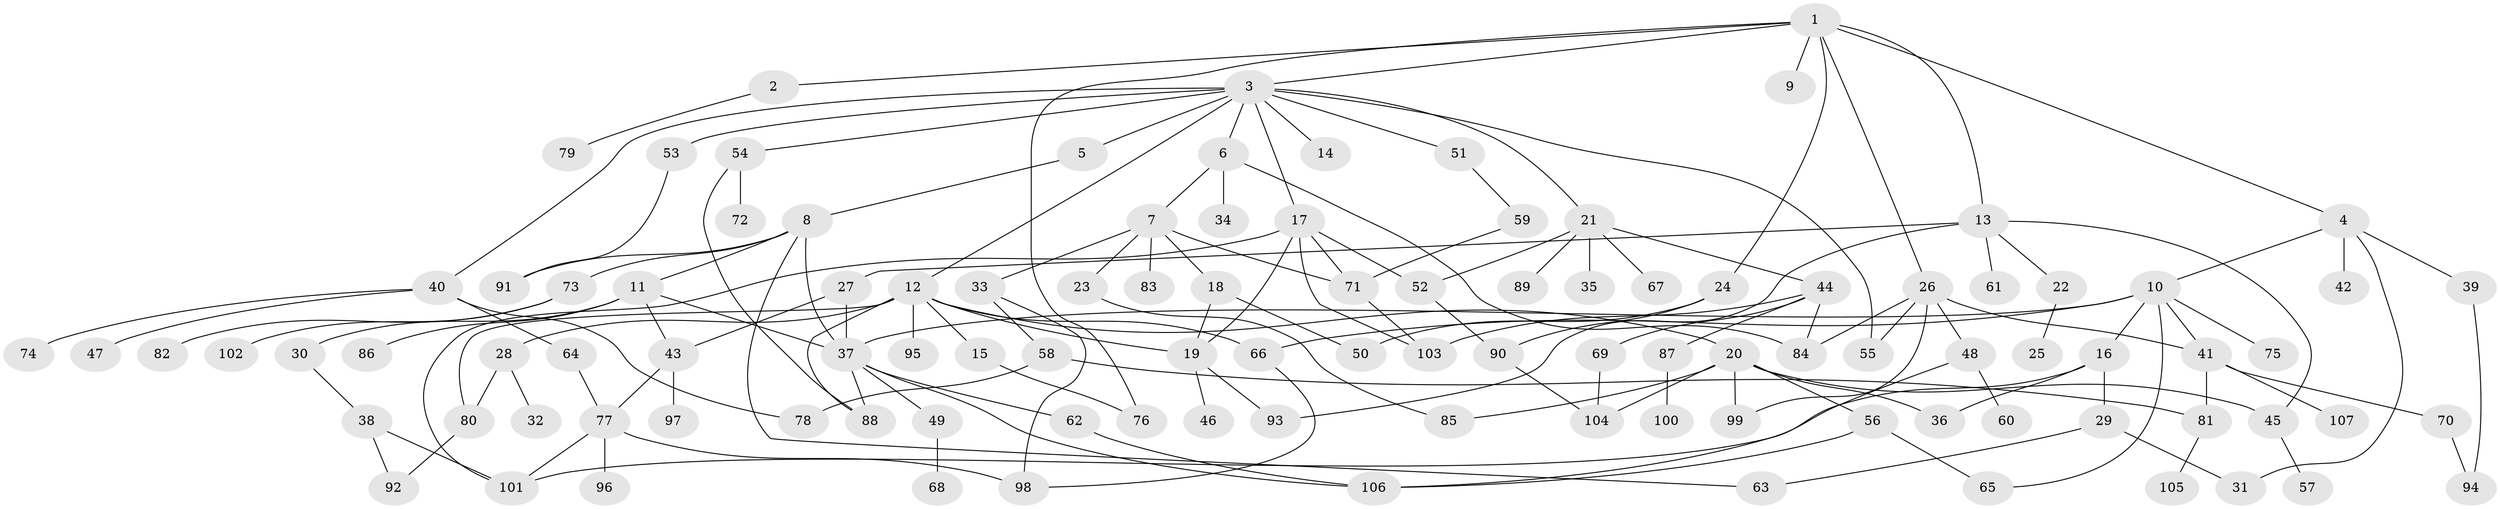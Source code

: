 // Generated by graph-tools (version 1.1) at 2025/13/03/09/25 04:13:26]
// undirected, 107 vertices, 152 edges
graph export_dot {
graph [start="1"]
  node [color=gray90,style=filled];
  1;
  2;
  3;
  4;
  5;
  6;
  7;
  8;
  9;
  10;
  11;
  12;
  13;
  14;
  15;
  16;
  17;
  18;
  19;
  20;
  21;
  22;
  23;
  24;
  25;
  26;
  27;
  28;
  29;
  30;
  31;
  32;
  33;
  34;
  35;
  36;
  37;
  38;
  39;
  40;
  41;
  42;
  43;
  44;
  45;
  46;
  47;
  48;
  49;
  50;
  51;
  52;
  53;
  54;
  55;
  56;
  57;
  58;
  59;
  60;
  61;
  62;
  63;
  64;
  65;
  66;
  67;
  68;
  69;
  70;
  71;
  72;
  73;
  74;
  75;
  76;
  77;
  78;
  79;
  80;
  81;
  82;
  83;
  84;
  85;
  86;
  87;
  88;
  89;
  90;
  91;
  92;
  93;
  94;
  95;
  96;
  97;
  98;
  99;
  100;
  101;
  102;
  103;
  104;
  105;
  106;
  107;
  1 -- 2;
  1 -- 3;
  1 -- 4;
  1 -- 9;
  1 -- 13;
  1 -- 24;
  1 -- 26;
  1 -- 76;
  2 -- 79;
  3 -- 5;
  3 -- 6;
  3 -- 12;
  3 -- 14;
  3 -- 17;
  3 -- 21;
  3 -- 40;
  3 -- 51;
  3 -- 53;
  3 -- 54;
  3 -- 55;
  4 -- 10;
  4 -- 31;
  4 -- 39;
  4 -- 42;
  5 -- 8;
  6 -- 7;
  6 -- 34;
  6 -- 84;
  7 -- 18;
  7 -- 23;
  7 -- 33;
  7 -- 83;
  7 -- 71;
  8 -- 11;
  8 -- 63;
  8 -- 73;
  8 -- 91;
  8 -- 37;
  10 -- 16;
  10 -- 65;
  10 -- 66;
  10 -- 75;
  10 -- 41;
  10 -- 37;
  11 -- 30;
  11 -- 37;
  11 -- 86;
  11 -- 43;
  12 -- 15;
  12 -- 20;
  12 -- 28;
  12 -- 80;
  12 -- 95;
  12 -- 66;
  12 -- 88;
  12 -- 19;
  13 -- 22;
  13 -- 27;
  13 -- 45;
  13 -- 61;
  13 -- 93;
  15 -- 76;
  16 -- 29;
  16 -- 101;
  16 -- 36;
  17 -- 52;
  17 -- 103;
  17 -- 19;
  17 -- 101;
  17 -- 71;
  18 -- 19;
  18 -- 50;
  19 -- 46;
  19 -- 93;
  20 -- 36;
  20 -- 56;
  20 -- 85;
  20 -- 99;
  20 -- 45;
  20 -- 104;
  21 -- 35;
  21 -- 44;
  21 -- 67;
  21 -- 89;
  21 -- 52;
  22 -- 25;
  23 -- 85;
  24 -- 90;
  24 -- 50;
  26 -- 41;
  26 -- 48;
  26 -- 55;
  26 -- 99;
  26 -- 84;
  27 -- 43;
  27 -- 37;
  28 -- 32;
  28 -- 80;
  29 -- 63;
  29 -- 31;
  30 -- 38;
  33 -- 58;
  33 -- 98;
  37 -- 49;
  37 -- 62;
  37 -- 106;
  37 -- 88;
  38 -- 101;
  38 -- 92;
  39 -- 94;
  40 -- 47;
  40 -- 64;
  40 -- 74;
  40 -- 78;
  41 -- 70;
  41 -- 81;
  41 -- 107;
  43 -- 77;
  43 -- 97;
  44 -- 69;
  44 -- 87;
  44 -- 103;
  44 -- 84;
  45 -- 57;
  48 -- 60;
  48 -- 106;
  49 -- 68;
  51 -- 59;
  52 -- 90;
  53 -- 91;
  54 -- 72;
  54 -- 88;
  56 -- 65;
  56 -- 106;
  58 -- 78;
  58 -- 81;
  59 -- 71;
  62 -- 106;
  64 -- 77;
  66 -- 98;
  69 -- 104;
  70 -- 94;
  71 -- 103;
  73 -- 82;
  73 -- 102;
  77 -- 96;
  77 -- 101;
  77 -- 98;
  80 -- 92;
  81 -- 105;
  87 -- 100;
  90 -- 104;
}
